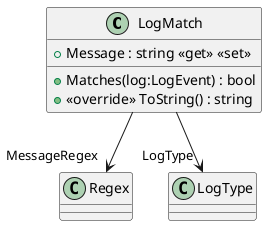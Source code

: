@startuml
class LogMatch {
    + Message : string <<get>> <<set>>
    + Matches(log:LogEvent) : bool
    + <<override>> ToString() : string
}
LogMatch --> "MessageRegex" Regex
LogMatch --> "LogType" LogType
@enduml
